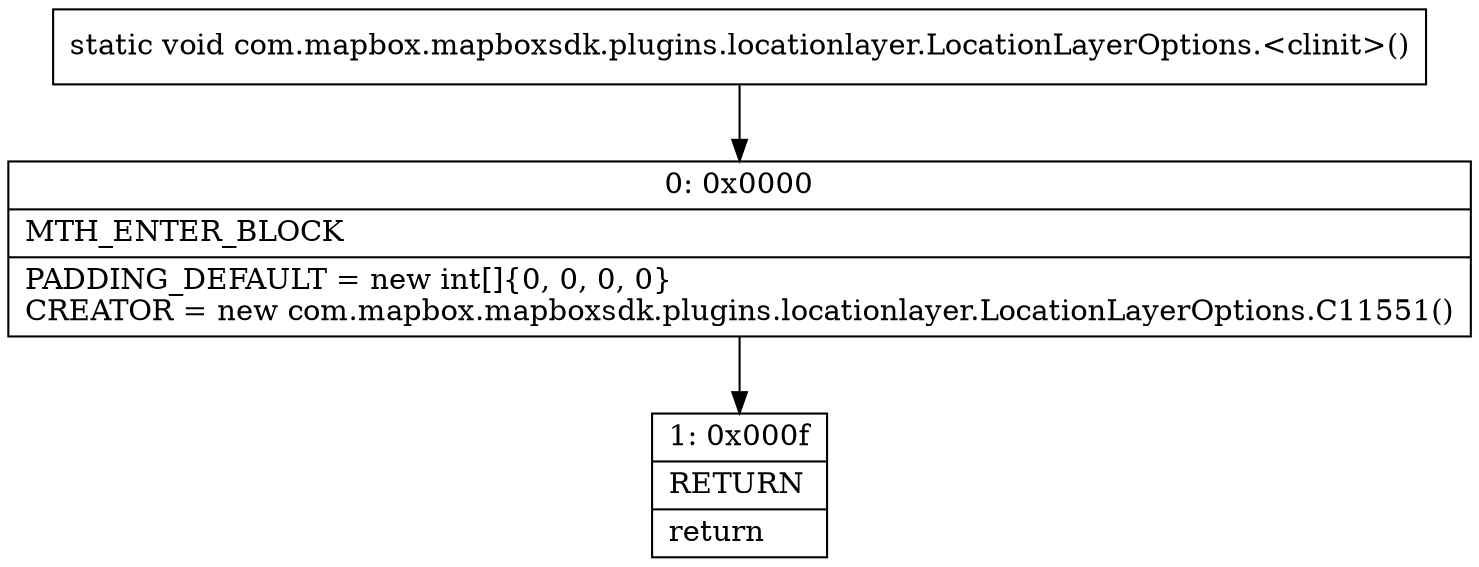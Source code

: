 digraph "CFG forcom.mapbox.mapboxsdk.plugins.locationlayer.LocationLayerOptions.\<clinit\>()V" {
Node_0 [shape=record,label="{0\:\ 0x0000|MTH_ENTER_BLOCK\l|PADDING_DEFAULT = new int[]\{0, 0, 0, 0\}\lCREATOR = new com.mapbox.mapboxsdk.plugins.locationlayer.LocationLayerOptions.C11551()\l}"];
Node_1 [shape=record,label="{1\:\ 0x000f|RETURN\l|return\l}"];
MethodNode[shape=record,label="{static void com.mapbox.mapboxsdk.plugins.locationlayer.LocationLayerOptions.\<clinit\>() }"];
MethodNode -> Node_0;
Node_0 -> Node_1;
}

